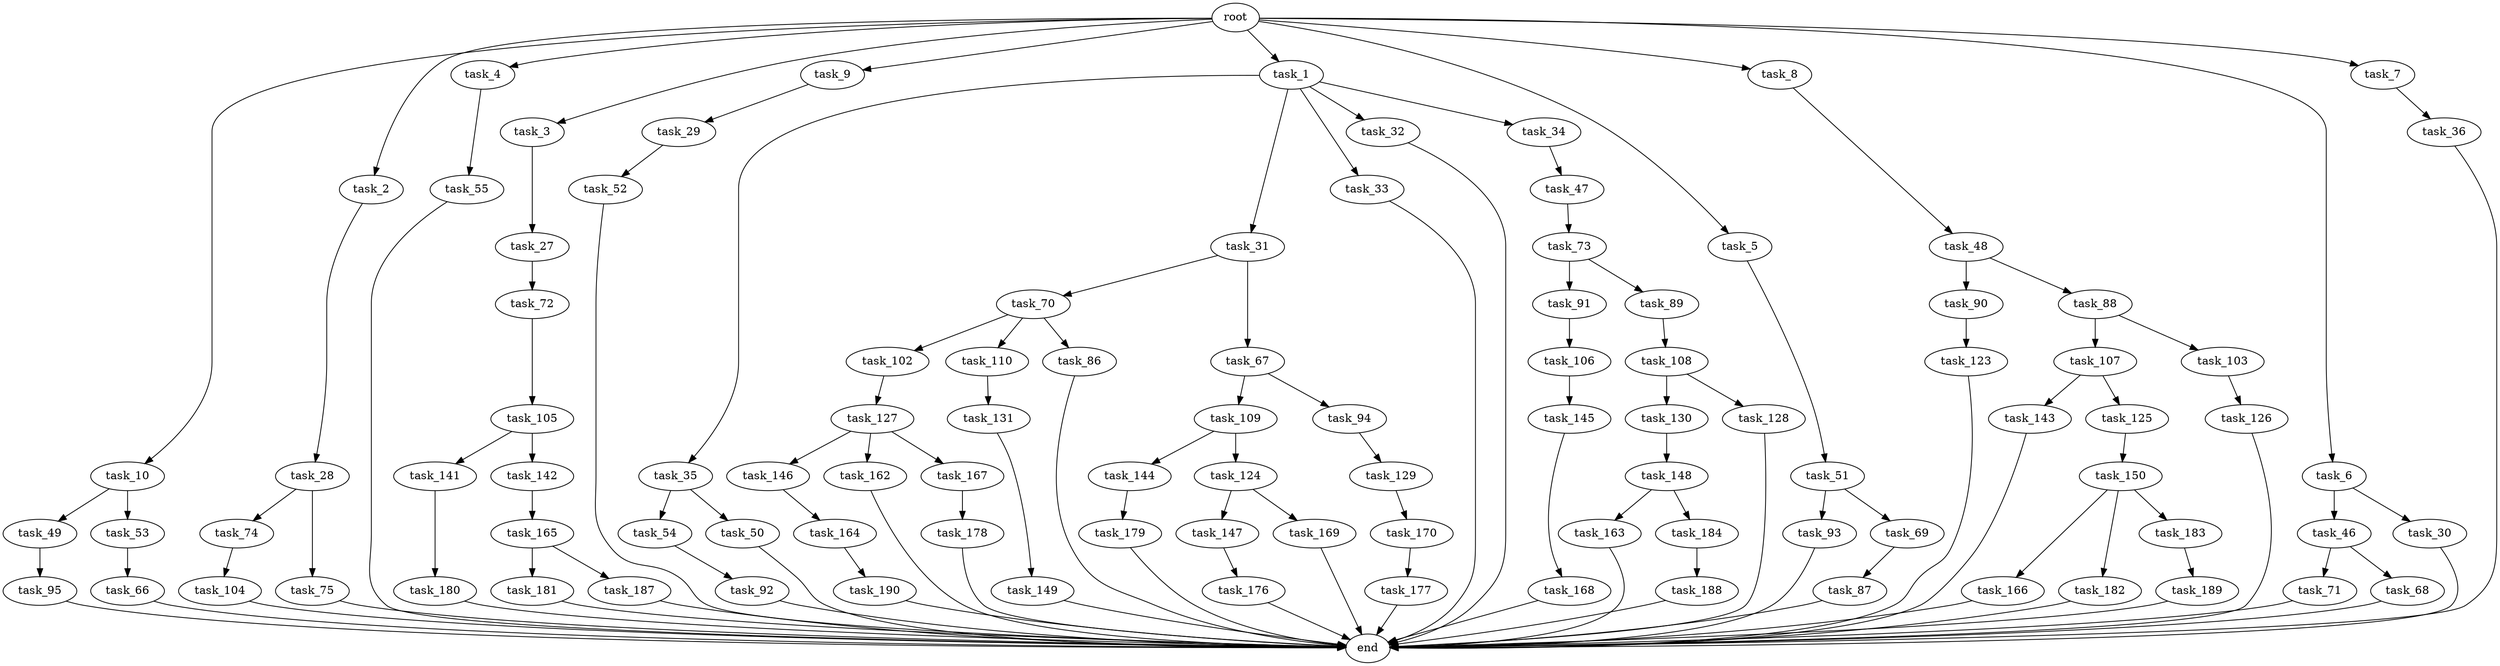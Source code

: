 digraph G {
  task_102 [size="1717986918.400000"];
  task_166 [size="154618822.656000"];
  task_176 [size="841813590.016000"];
  task_190 [size="1099511627.776000"];
  task_149 [size="618475290.624000"];
  task_105 [size="429496729.600000"];
  task_72 [size="154618822.656000"];
  task_54 [size="618475290.624000"];
  task_35 [size="154618822.656000"];
  task_163 [size="1391569403.904000"];
  task_150 [size="841813590.016000"];
  task_46 [size="618475290.624000"];
  task_179 [size="154618822.656000"];
  task_36 [size="154618822.656000"];
  task_73 [size="1717986918.400000"];
  task_10 [size="2.048000"];
  task_93 [size="429496729.600000"];
  task_28 [size="618475290.624000"];
  task_50 [size="618475290.624000"];
  task_71 [size="1717986918.400000"];
  task_31 [size="154618822.656000"];
  task_49 [size="618475290.624000"];
  task_146 [size="841813590.016000"];
  task_90 [size="1099511627.776000"];
  task_106 [size="429496729.600000"];
  task_27 [size="68719476.736000"];
  task_168 [size="841813590.016000"];
  task_147 [size="429496729.600000"];
  task_162 [size="841813590.016000"];
  task_164 [size="1717986918.400000"];
  task_126 [size="841813590.016000"];
  task_52 [size="1099511627.776000"];
  task_2 [size="2.048000"];
  task_48 [size="274877906.944000"];
  task_108 [size="1717986918.400000"];
  task_110 [size="1717986918.400000"];
  task_109 [size="154618822.656000"];
  task_30 [size="618475290.624000"];
  task_177 [size="274877906.944000"];
  task_169 [size="429496729.600000"];
  task_104 [size="618475290.624000"];
  task_33 [size="154618822.656000"];
  task_4 [size="2.048000"];
  task_182 [size="154618822.656000"];
  task_94 [size="154618822.656000"];
  task_92 [size="429496729.600000"];
  task_129 [size="1099511627.776000"];
  task_74 [size="1717986918.400000"];
  task_181 [size="68719476.736000"];
  task_91 [size="1099511627.776000"];
  task_89 [size="1099511627.776000"];
  task_3 [size="2.048000"];
  task_9 [size="2.048000"];
  task_32 [size="154618822.656000"];
  task_130 [size="154618822.656000"];
  task_143 [size="154618822.656000"];
  task_34 [size="154618822.656000"];
  task_144 [size="618475290.624000"];
  task_148 [size="68719476.736000"];
  task_86 [size="1717986918.400000"];
  task_189 [size="429496729.600000"];
  task_75 [size="1717986918.400000"];
  task_1 [size="2.048000"];
  task_107 [size="1391569403.904000"];
  task_170 [size="68719476.736000"];
  task_69 [size="429496729.600000"];
  task_167 [size="841813590.016000"];
  task_5 [size="2.048000"];
  task_88 [size="1099511627.776000"];
  end [size="0.000000"];
  task_8 [size="2.048000"];
  task_87 [size="274877906.944000"];
  task_141 [size="429496729.600000"];
  task_103 [size="1391569403.904000"];
  task_183 [size="154618822.656000"];
  task_131 [size="68719476.736000"];
  task_127 [size="618475290.624000"];
  task_142 [size="429496729.600000"];
  task_29 [size="1391569403.904000"];
  task_145 [size="154618822.656000"];
  task_55 [size="274877906.944000"];
  task_53 [size="618475290.624000"];
  task_178 [size="1099511627.776000"];
  root [size="0.000000"];
  task_187 [size="68719476.736000"];
  task_47 [size="1717986918.400000"];
  task_123 [size="68719476.736000"];
  task_184 [size="1391569403.904000"];
  task_128 [size="154618822.656000"];
  task_180 [size="274877906.944000"];
  task_6 [size="2.048000"];
  task_70 [size="1717986918.400000"];
  task_67 [size="1717986918.400000"];
  task_188 [size="1391569403.904000"];
  task_165 [size="274877906.944000"];
  task_51 [size="429496729.600000"];
  task_125 [size="154618822.656000"];
  task_124 [size="618475290.624000"];
  task_7 [size="2.048000"];
  task_68 [size="1717986918.400000"];
  task_66 [size="68719476.736000"];
  task_95 [size="154618822.656000"];

  task_102 -> task_127 [size="301989888.000000"];
  task_166 -> end [size="1.000000"];
  task_176 -> end [size="1.000000"];
  task_190 -> end [size="1.000000"];
  task_149 -> end [size="1.000000"];
  task_105 -> task_142 [size="209715200.000000"];
  task_105 -> task_141 [size="209715200.000000"];
  task_72 -> task_105 [size="209715200.000000"];
  task_54 -> task_92 [size="209715200.000000"];
  task_35 -> task_50 [size="301989888.000000"];
  task_35 -> task_54 [size="301989888.000000"];
  task_163 -> end [size="1.000000"];
  task_150 -> task_183 [size="75497472.000000"];
  task_150 -> task_166 [size="75497472.000000"];
  task_150 -> task_182 [size="75497472.000000"];
  task_46 -> task_68 [size="838860800.000000"];
  task_46 -> task_71 [size="838860800.000000"];
  task_179 -> end [size="1.000000"];
  task_36 -> end [size="1.000000"];
  task_73 -> task_91 [size="536870912.000000"];
  task_73 -> task_89 [size="536870912.000000"];
  task_10 -> task_53 [size="301989888.000000"];
  task_10 -> task_49 [size="301989888.000000"];
  task_93 -> end [size="1.000000"];
  task_28 -> task_74 [size="838860800.000000"];
  task_28 -> task_75 [size="838860800.000000"];
  task_50 -> end [size="1.000000"];
  task_71 -> end [size="1.000000"];
  task_31 -> task_70 [size="838860800.000000"];
  task_31 -> task_67 [size="838860800.000000"];
  task_49 -> task_95 [size="75497472.000000"];
  task_146 -> task_164 [size="838860800.000000"];
  task_90 -> task_123 [size="33554432.000000"];
  task_106 -> task_145 [size="75497472.000000"];
  task_27 -> task_72 [size="75497472.000000"];
  task_168 -> end [size="1.000000"];
  task_147 -> task_176 [size="411041792.000000"];
  task_162 -> end [size="1.000000"];
  task_164 -> task_190 [size="536870912.000000"];
  task_126 -> end [size="1.000000"];
  task_52 -> end [size="1.000000"];
  task_2 -> task_28 [size="301989888.000000"];
  task_48 -> task_90 [size="536870912.000000"];
  task_48 -> task_88 [size="536870912.000000"];
  task_108 -> task_130 [size="75497472.000000"];
  task_108 -> task_128 [size="75497472.000000"];
  task_110 -> task_131 [size="33554432.000000"];
  task_109 -> task_124 [size="301989888.000000"];
  task_109 -> task_144 [size="301989888.000000"];
  task_30 -> end [size="1.000000"];
  task_177 -> end [size="1.000000"];
  task_169 -> end [size="1.000000"];
  task_104 -> end [size="1.000000"];
  task_33 -> end [size="1.000000"];
  task_4 -> task_55 [size="134217728.000000"];
  task_182 -> end [size="1.000000"];
  task_94 -> task_129 [size="536870912.000000"];
  task_92 -> end [size="1.000000"];
  task_129 -> task_170 [size="33554432.000000"];
  task_74 -> task_104 [size="301989888.000000"];
  task_181 -> end [size="1.000000"];
  task_91 -> task_106 [size="209715200.000000"];
  task_89 -> task_108 [size="838860800.000000"];
  task_3 -> task_27 [size="33554432.000000"];
  task_9 -> task_29 [size="679477248.000000"];
  task_32 -> end [size="1.000000"];
  task_130 -> task_148 [size="33554432.000000"];
  task_143 -> end [size="1.000000"];
  task_34 -> task_47 [size="838860800.000000"];
  task_144 -> task_179 [size="75497472.000000"];
  task_148 -> task_163 [size="679477248.000000"];
  task_148 -> task_184 [size="679477248.000000"];
  task_86 -> end [size="1.000000"];
  task_189 -> end [size="1.000000"];
  task_75 -> end [size="1.000000"];
  task_1 -> task_34 [size="75497472.000000"];
  task_1 -> task_33 [size="75497472.000000"];
  task_1 -> task_35 [size="75497472.000000"];
  task_1 -> task_31 [size="75497472.000000"];
  task_1 -> task_32 [size="75497472.000000"];
  task_107 -> task_143 [size="75497472.000000"];
  task_107 -> task_125 [size="75497472.000000"];
  task_170 -> task_177 [size="134217728.000000"];
  task_69 -> task_87 [size="134217728.000000"];
  task_167 -> task_178 [size="536870912.000000"];
  task_5 -> task_51 [size="209715200.000000"];
  task_88 -> task_107 [size="679477248.000000"];
  task_88 -> task_103 [size="679477248.000000"];
  task_8 -> task_48 [size="134217728.000000"];
  task_87 -> end [size="1.000000"];
  task_141 -> task_180 [size="134217728.000000"];
  task_103 -> task_126 [size="411041792.000000"];
  task_183 -> task_189 [size="209715200.000000"];
  task_131 -> task_149 [size="301989888.000000"];
  task_127 -> task_146 [size="411041792.000000"];
  task_127 -> task_167 [size="411041792.000000"];
  task_127 -> task_162 [size="411041792.000000"];
  task_142 -> task_165 [size="134217728.000000"];
  task_29 -> task_52 [size="536870912.000000"];
  task_145 -> task_168 [size="411041792.000000"];
  task_55 -> end [size="1.000000"];
  task_53 -> task_66 [size="33554432.000000"];
  task_178 -> end [size="1.000000"];
  root -> task_2 [size="1.000000"];
  root -> task_6 [size="1.000000"];
  root -> task_4 [size="1.000000"];
  root -> task_5 [size="1.000000"];
  root -> task_10 [size="1.000000"];
  root -> task_3 [size="1.000000"];
  root -> task_9 [size="1.000000"];
  root -> task_8 [size="1.000000"];
  root -> task_7 [size="1.000000"];
  root -> task_1 [size="1.000000"];
  task_187 -> end [size="1.000000"];
  task_47 -> task_73 [size="838860800.000000"];
  task_123 -> end [size="1.000000"];
  task_184 -> task_188 [size="679477248.000000"];
  task_128 -> end [size="1.000000"];
  task_180 -> end [size="1.000000"];
  task_6 -> task_30 [size="301989888.000000"];
  task_6 -> task_46 [size="301989888.000000"];
  task_70 -> task_86 [size="838860800.000000"];
  task_70 -> task_110 [size="838860800.000000"];
  task_70 -> task_102 [size="838860800.000000"];
  task_67 -> task_94 [size="75497472.000000"];
  task_67 -> task_109 [size="75497472.000000"];
  task_188 -> end [size="1.000000"];
  task_165 -> task_181 [size="33554432.000000"];
  task_165 -> task_187 [size="33554432.000000"];
  task_51 -> task_93 [size="209715200.000000"];
  task_51 -> task_69 [size="209715200.000000"];
  task_125 -> task_150 [size="411041792.000000"];
  task_124 -> task_169 [size="209715200.000000"];
  task_124 -> task_147 [size="209715200.000000"];
  task_7 -> task_36 [size="75497472.000000"];
  task_68 -> end [size="1.000000"];
  task_66 -> end [size="1.000000"];
  task_95 -> end [size="1.000000"];
}
